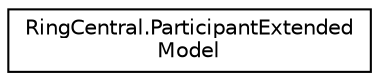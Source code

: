 digraph "Graphical Class Hierarchy"
{
 // LATEX_PDF_SIZE
  edge [fontname="Helvetica",fontsize="10",labelfontname="Helvetica",labelfontsize="10"];
  node [fontname="Helvetica",fontsize="10",shape=record];
  rankdir="LR";
  Node0 [label="RingCentral.ParticipantExtended\lModel",height=0.2,width=0.4,color="black", fillcolor="white", style="filled",URL="$classRingCentral_1_1ParticipantExtendedModel.html",tooltip="The internal IDs of RC-authenticated users."];
}
